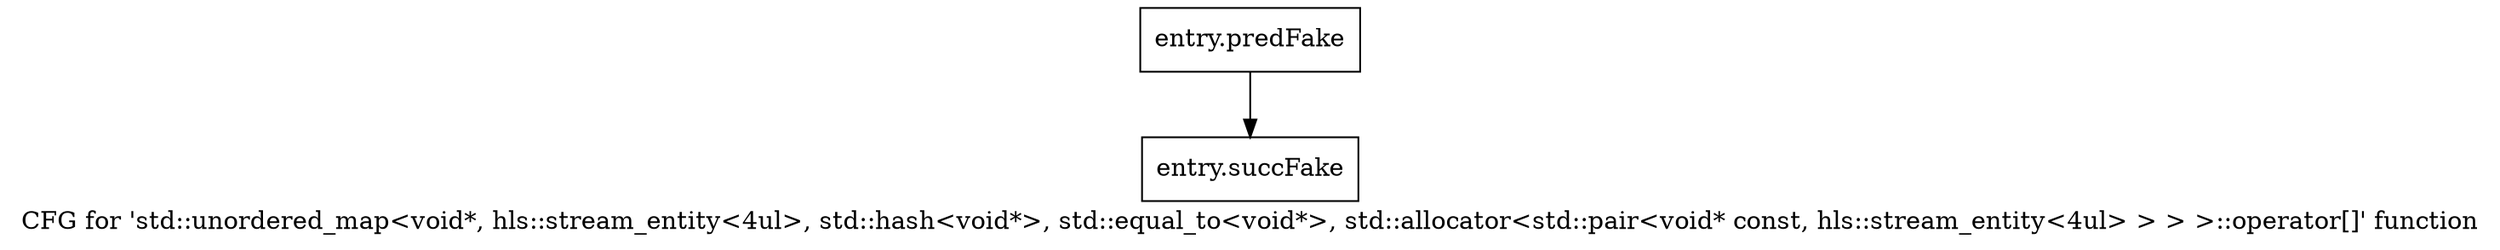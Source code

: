 digraph "CFG for 'std::unordered_map\<void*, hls::stream_entity\<4ul\>, std::hash\<void*\>, std::equal_to\<void*\>, std::allocator\<std::pair\<void* const, hls::stream_entity\<4ul\> \> \> \>::operator[]' function" {
	label="CFG for 'std::unordered_map\<void*, hls::stream_entity\<4ul\>, std::hash\<void*\>, std::equal_to\<void*\>, std::allocator\<std::pair\<void* const, hls::stream_entity\<4ul\> \> \> \>::operator[]' function";

	Node0x42d7ed0 [shape=record,filename="",linenumber="",label="{entry.predFake}"];
	Node0x42d7ed0 -> Node0x41bc210[ callList="" memoryops="" filename="/tools/Xilinx/Vitis_HLS/2022.1/tps/lnx64/gcc-8.3.0/lib/gcc/x86_64-pc-linux-gnu/8.3.0/../../../../include/c++/8.3.0/bits/unordered_map.h" execusionnum="412"];
	Node0x41bc210 [shape=record,filename="/tools/Xilinx/Vitis_HLS/2022.1/tps/lnx64/gcc-8.3.0/lib/gcc/x86_64-pc-linux-gnu/8.3.0/../../../../include/c++/8.3.0/bits/unordered_map.h",linenumber="974",label="{entry.succFake}"];
}
